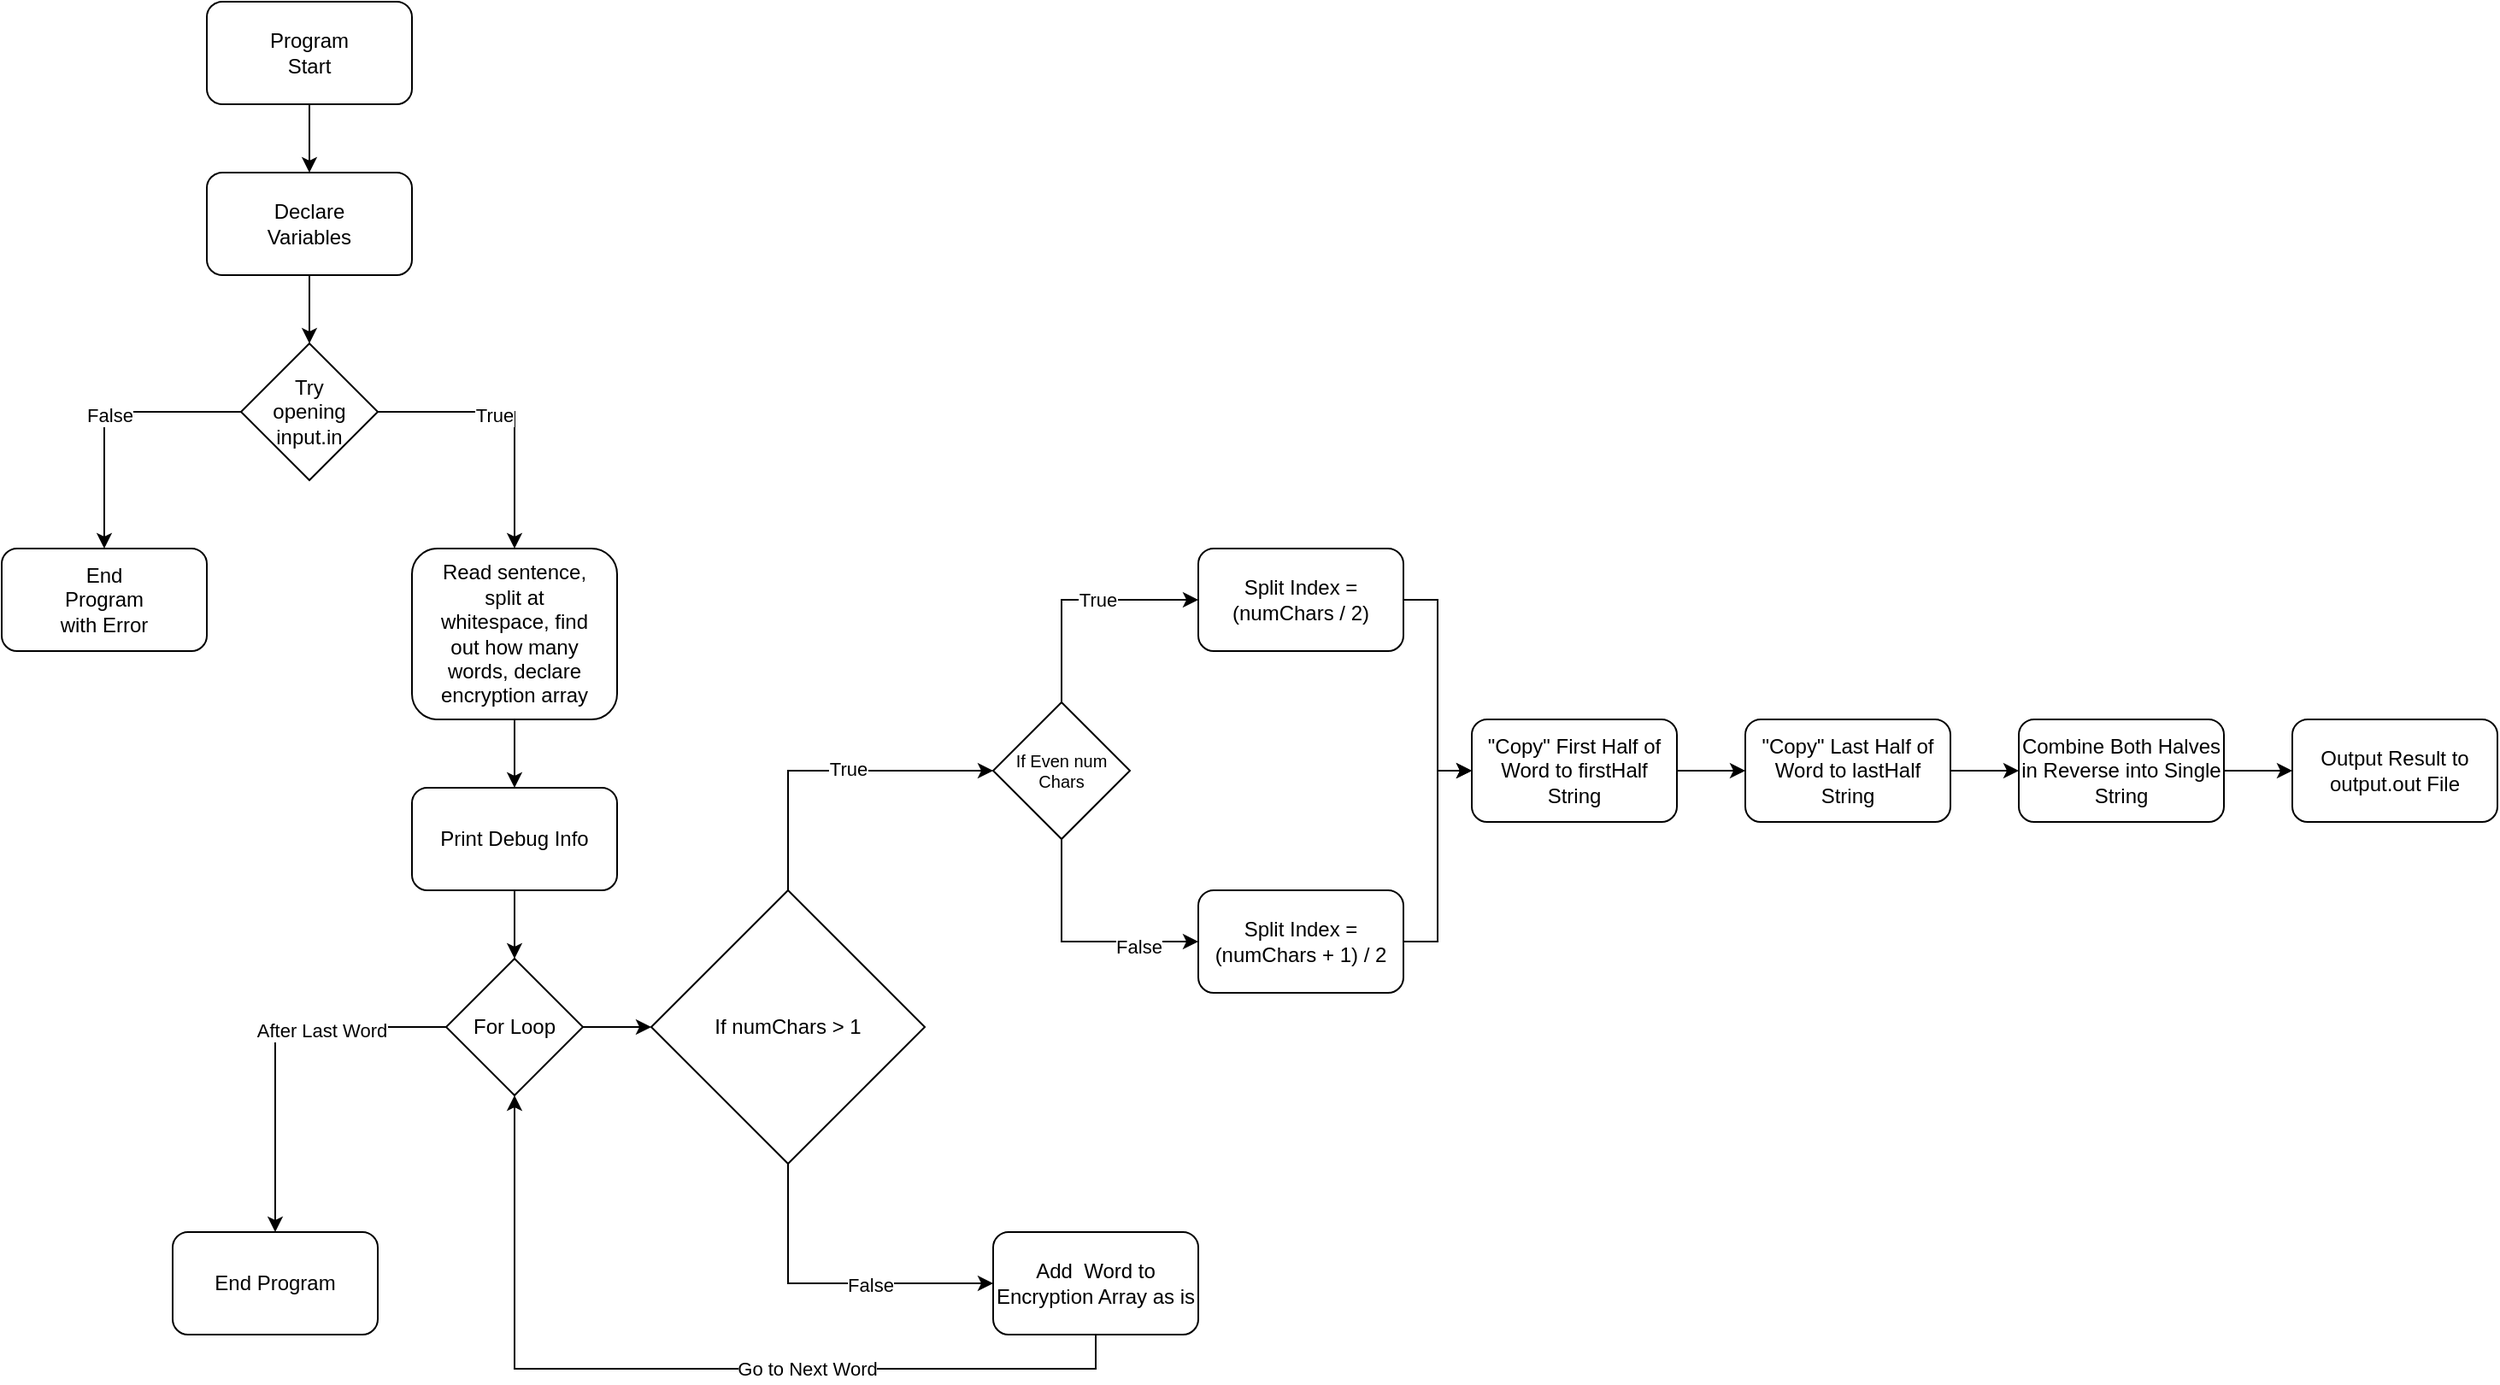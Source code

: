 <mxfile version="21.6.6" type="device">
  <diagram name="Page-1" id="mSCFi0lDtsztmZLMwQ90">
    <mxGraphModel dx="1366" dy="752" grid="1" gridSize="10" guides="1" tooltips="1" connect="1" arrows="1" fold="1" page="1" pageScale="1" pageWidth="850" pageHeight="1100" math="0" shadow="0">
      <root>
        <mxCell id="0" />
        <mxCell id="1" parent="0" />
        <mxCell id="OBE0YwQN6jxVk4rTIBQ9-4" style="edgeStyle=orthogonalEdgeStyle;rounded=0;orthogonalLoop=1;jettySize=auto;html=1;entryX=0.5;entryY=0;entryDx=0;entryDy=0;" edge="1" parent="1" source="OBE0YwQN6jxVk4rTIBQ9-1" target="OBE0YwQN6jxVk4rTIBQ9-3">
          <mxGeometry relative="1" as="geometry" />
        </mxCell>
        <mxCell id="OBE0YwQN6jxVk4rTIBQ9-1" value="" style="rounded=1;whiteSpace=wrap;html=1;" vertex="1" parent="1">
          <mxGeometry x="180" y="40" width="120" height="60" as="geometry" />
        </mxCell>
        <mxCell id="OBE0YwQN6jxVk4rTIBQ9-2" value="Program Start" style="text;html=1;strokeColor=none;fillColor=none;align=center;verticalAlign=middle;whiteSpace=wrap;rounded=0;" vertex="1" parent="1">
          <mxGeometry x="210" y="55" width="60" height="30" as="geometry" />
        </mxCell>
        <mxCell id="OBE0YwQN6jxVk4rTIBQ9-12" style="edgeStyle=orthogonalEdgeStyle;rounded=0;orthogonalLoop=1;jettySize=auto;html=1;entryX=0.5;entryY=0;entryDx=0;entryDy=0;" edge="1" parent="1" source="OBE0YwQN6jxVk4rTIBQ9-3" target="OBE0YwQN6jxVk4rTIBQ9-6">
          <mxGeometry relative="1" as="geometry" />
        </mxCell>
        <mxCell id="OBE0YwQN6jxVk4rTIBQ9-3" value="" style="rounded=1;whiteSpace=wrap;html=1;" vertex="1" parent="1">
          <mxGeometry x="180" y="140" width="120" height="60" as="geometry" />
        </mxCell>
        <mxCell id="OBE0YwQN6jxVk4rTIBQ9-5" value="Declare Variables" style="text;html=1;strokeColor=none;fillColor=none;align=center;verticalAlign=middle;whiteSpace=wrap;rounded=0;" vertex="1" parent="1">
          <mxGeometry x="210" y="155" width="60" height="30" as="geometry" />
        </mxCell>
        <mxCell id="OBE0YwQN6jxVk4rTIBQ9-10" style="edgeStyle=orthogonalEdgeStyle;rounded=0;orthogonalLoop=1;jettySize=auto;html=1;entryX=0.5;entryY=0;entryDx=0;entryDy=0;" edge="1" parent="1" source="OBE0YwQN6jxVk4rTIBQ9-6" target="OBE0YwQN6jxVk4rTIBQ9-8">
          <mxGeometry relative="1" as="geometry" />
        </mxCell>
        <mxCell id="OBE0YwQN6jxVk4rTIBQ9-13" value="False" style="edgeLabel;html=1;align=center;verticalAlign=middle;resizable=0;points=[];" vertex="1" connectable="0" parent="OBE0YwQN6jxVk4rTIBQ9-10">
          <mxGeometry x="-0.037" y="2" relative="1" as="geometry">
            <mxPoint as="offset" />
          </mxGeometry>
        </mxCell>
        <mxCell id="OBE0YwQN6jxVk4rTIBQ9-11" style="edgeStyle=orthogonalEdgeStyle;rounded=0;orthogonalLoop=1;jettySize=auto;html=1;entryX=0.5;entryY=0;entryDx=0;entryDy=0;" edge="1" parent="1" source="OBE0YwQN6jxVk4rTIBQ9-6" target="OBE0YwQN6jxVk4rTIBQ9-9">
          <mxGeometry relative="1" as="geometry" />
        </mxCell>
        <mxCell id="OBE0YwQN6jxVk4rTIBQ9-14" value="True" style="edgeLabel;html=1;align=center;verticalAlign=middle;resizable=0;points=[];" vertex="1" connectable="0" parent="OBE0YwQN6jxVk4rTIBQ9-11">
          <mxGeometry x="-0.15" y="-2" relative="1" as="geometry">
            <mxPoint as="offset" />
          </mxGeometry>
        </mxCell>
        <mxCell id="OBE0YwQN6jxVk4rTIBQ9-6" value="" style="rhombus;whiteSpace=wrap;html=1;" vertex="1" parent="1">
          <mxGeometry x="200" y="240" width="80" height="80" as="geometry" />
        </mxCell>
        <mxCell id="OBE0YwQN6jxVk4rTIBQ9-7" value="Try opening input.in" style="text;html=1;strokeColor=none;fillColor=none;align=center;verticalAlign=middle;whiteSpace=wrap;rounded=0;" vertex="1" parent="1">
          <mxGeometry x="210" y="265" width="60" height="30" as="geometry" />
        </mxCell>
        <mxCell id="OBE0YwQN6jxVk4rTIBQ9-8" value="" style="rounded=1;whiteSpace=wrap;html=1;" vertex="1" parent="1">
          <mxGeometry x="60" y="360" width="120" height="60" as="geometry" />
        </mxCell>
        <mxCell id="OBE0YwQN6jxVk4rTIBQ9-19" style="edgeStyle=orthogonalEdgeStyle;rounded=0;orthogonalLoop=1;jettySize=auto;html=1;entryX=0.5;entryY=0;entryDx=0;entryDy=0;" edge="1" parent="1" source="OBE0YwQN6jxVk4rTIBQ9-9" target="OBE0YwQN6jxVk4rTIBQ9-18">
          <mxGeometry relative="1" as="geometry" />
        </mxCell>
        <mxCell id="OBE0YwQN6jxVk4rTIBQ9-9" value="" style="rounded=1;whiteSpace=wrap;html=1;" vertex="1" parent="1">
          <mxGeometry x="300" y="360" width="120" height="100" as="geometry" />
        </mxCell>
        <mxCell id="OBE0YwQN6jxVk4rTIBQ9-15" value="End Program with Error" style="text;html=1;strokeColor=none;fillColor=none;align=center;verticalAlign=middle;whiteSpace=wrap;rounded=0;" vertex="1" parent="1">
          <mxGeometry x="90" y="375" width="60" height="30" as="geometry" />
        </mxCell>
        <mxCell id="OBE0YwQN6jxVk4rTIBQ9-17" value="Read sentence, split at whitespace, find out how many words, declare encryption array" style="text;html=1;strokeColor=none;fillColor=none;align=center;verticalAlign=middle;whiteSpace=wrap;rounded=0;" vertex="1" parent="1">
          <mxGeometry x="310" y="370" width="100" height="80" as="geometry" />
        </mxCell>
        <mxCell id="OBE0YwQN6jxVk4rTIBQ9-23" style="edgeStyle=orthogonalEdgeStyle;rounded=0;orthogonalLoop=1;jettySize=auto;html=1;entryX=0.5;entryY=0;entryDx=0;entryDy=0;" edge="1" parent="1" source="OBE0YwQN6jxVk4rTIBQ9-18" target="OBE0YwQN6jxVk4rTIBQ9-21">
          <mxGeometry relative="1" as="geometry" />
        </mxCell>
        <mxCell id="OBE0YwQN6jxVk4rTIBQ9-18" value="Print Debug Info" style="rounded=1;whiteSpace=wrap;html=1;" vertex="1" parent="1">
          <mxGeometry x="300" y="500" width="120" height="60" as="geometry" />
        </mxCell>
        <mxCell id="OBE0YwQN6jxVk4rTIBQ9-25" style="edgeStyle=orthogonalEdgeStyle;rounded=0;orthogonalLoop=1;jettySize=auto;html=1;entryX=0;entryY=0.5;entryDx=0;entryDy=0;" edge="1" parent="1" source="OBE0YwQN6jxVk4rTIBQ9-21" target="OBE0YwQN6jxVk4rTIBQ9-24">
          <mxGeometry relative="1" as="geometry" />
        </mxCell>
        <mxCell id="OBE0YwQN6jxVk4rTIBQ9-58" style="edgeStyle=orthogonalEdgeStyle;rounded=0;orthogonalLoop=1;jettySize=auto;html=1;entryX=0.5;entryY=0;entryDx=0;entryDy=0;" edge="1" parent="1" source="OBE0YwQN6jxVk4rTIBQ9-21" target="OBE0YwQN6jxVk4rTIBQ9-57">
          <mxGeometry relative="1" as="geometry" />
        </mxCell>
        <mxCell id="OBE0YwQN6jxVk4rTIBQ9-59" value="After Last Word" style="edgeLabel;html=1;align=center;verticalAlign=middle;resizable=0;points=[];" vertex="1" connectable="0" parent="OBE0YwQN6jxVk4rTIBQ9-58">
          <mxGeometry x="-0.331" y="2" relative="1" as="geometry">
            <mxPoint as="offset" />
          </mxGeometry>
        </mxCell>
        <mxCell id="OBE0YwQN6jxVk4rTIBQ9-21" value="For Loop" style="rhombus;whiteSpace=wrap;html=1;" vertex="1" parent="1">
          <mxGeometry x="320" y="600" width="80" height="80" as="geometry" />
        </mxCell>
        <mxCell id="OBE0YwQN6jxVk4rTIBQ9-28" style="edgeStyle=orthogonalEdgeStyle;rounded=0;orthogonalLoop=1;jettySize=auto;html=1;entryX=0;entryY=0.5;entryDx=0;entryDy=0;" edge="1" parent="1" source="OBE0YwQN6jxVk4rTIBQ9-24" target="OBE0YwQN6jxVk4rTIBQ9-27">
          <mxGeometry relative="1" as="geometry">
            <Array as="points">
              <mxPoint x="520" y="790" />
            </Array>
          </mxGeometry>
        </mxCell>
        <mxCell id="OBE0YwQN6jxVk4rTIBQ9-32" value="False" style="edgeLabel;html=1;align=center;verticalAlign=middle;resizable=0;points=[];" vertex="1" connectable="0" parent="OBE0YwQN6jxVk4rTIBQ9-28">
          <mxGeometry x="0.242" y="-1" relative="1" as="geometry">
            <mxPoint as="offset" />
          </mxGeometry>
        </mxCell>
        <mxCell id="OBE0YwQN6jxVk4rTIBQ9-30" style="edgeStyle=orthogonalEdgeStyle;rounded=0;orthogonalLoop=1;jettySize=auto;html=1;entryX=0;entryY=0.5;entryDx=0;entryDy=0;" edge="1" parent="1" source="OBE0YwQN6jxVk4rTIBQ9-24">
          <mxGeometry relative="1" as="geometry">
            <mxPoint x="640" y="490" as="targetPoint" />
            <Array as="points">
              <mxPoint x="520" y="490" />
            </Array>
          </mxGeometry>
        </mxCell>
        <mxCell id="OBE0YwQN6jxVk4rTIBQ9-35" value="True" style="edgeLabel;html=1;align=center;verticalAlign=middle;resizable=0;points=[];" vertex="1" connectable="0" parent="OBE0YwQN6jxVk4rTIBQ9-30">
          <mxGeometry x="0.105" y="1" relative="1" as="geometry">
            <mxPoint as="offset" />
          </mxGeometry>
        </mxCell>
        <mxCell id="OBE0YwQN6jxVk4rTIBQ9-24" value="If numChars &amp;gt; 1" style="rhombus;whiteSpace=wrap;html=1;" vertex="1" parent="1">
          <mxGeometry x="440" y="560" width="160" height="160" as="geometry" />
        </mxCell>
        <mxCell id="OBE0YwQN6jxVk4rTIBQ9-33" style="edgeStyle=orthogonalEdgeStyle;rounded=0;orthogonalLoop=1;jettySize=auto;html=1;entryX=0.5;entryY=1;entryDx=0;entryDy=0;" edge="1" parent="1" source="OBE0YwQN6jxVk4rTIBQ9-27" target="OBE0YwQN6jxVk4rTIBQ9-21">
          <mxGeometry relative="1" as="geometry">
            <Array as="points">
              <mxPoint x="700" y="840" />
              <mxPoint x="360" y="840" />
            </Array>
          </mxGeometry>
        </mxCell>
        <mxCell id="OBE0YwQN6jxVk4rTIBQ9-34" value="Go to Next Word" style="edgeLabel;html=1;align=center;verticalAlign=middle;resizable=0;points=[];" vertex="1" connectable="0" parent="OBE0YwQN6jxVk4rTIBQ9-33">
          <mxGeometry x="-0.273" relative="1" as="geometry">
            <mxPoint as="offset" />
          </mxGeometry>
        </mxCell>
        <mxCell id="OBE0YwQN6jxVk4rTIBQ9-27" value="Add&amp;nbsp; Word to Encryption Array as is" style="rounded=1;whiteSpace=wrap;html=1;" vertex="1" parent="1">
          <mxGeometry x="640" y="760" width="120" height="60" as="geometry" />
        </mxCell>
        <mxCell id="OBE0YwQN6jxVk4rTIBQ9-41" style="edgeStyle=orthogonalEdgeStyle;rounded=0;orthogonalLoop=1;jettySize=auto;html=1;entryX=0;entryY=0.5;entryDx=0;entryDy=0;" edge="1" parent="1" source="OBE0YwQN6jxVk4rTIBQ9-38" target="OBE0YwQN6jxVk4rTIBQ9-40">
          <mxGeometry relative="1" as="geometry">
            <Array as="points">
              <mxPoint x="680" y="590" />
            </Array>
          </mxGeometry>
        </mxCell>
        <mxCell id="OBE0YwQN6jxVk4rTIBQ9-44" value="False" style="edgeLabel;html=1;align=center;verticalAlign=middle;resizable=0;points=[];" vertex="1" connectable="0" parent="OBE0YwQN6jxVk4rTIBQ9-41">
          <mxGeometry x="0.5" y="-3" relative="1" as="geometry">
            <mxPoint as="offset" />
          </mxGeometry>
        </mxCell>
        <mxCell id="OBE0YwQN6jxVk4rTIBQ9-42" style="edgeStyle=orthogonalEdgeStyle;rounded=0;orthogonalLoop=1;jettySize=auto;html=1;entryX=0;entryY=0.5;entryDx=0;entryDy=0;" edge="1" parent="1" source="OBE0YwQN6jxVk4rTIBQ9-38" target="OBE0YwQN6jxVk4rTIBQ9-39">
          <mxGeometry relative="1" as="geometry">
            <Array as="points">
              <mxPoint x="680" y="390" />
            </Array>
          </mxGeometry>
        </mxCell>
        <mxCell id="OBE0YwQN6jxVk4rTIBQ9-43" value="True" style="edgeLabel;html=1;align=center;verticalAlign=middle;resizable=0;points=[];" vertex="1" connectable="0" parent="OBE0YwQN6jxVk4rTIBQ9-42">
          <mxGeometry x="0.157" relative="1" as="geometry">
            <mxPoint as="offset" />
          </mxGeometry>
        </mxCell>
        <mxCell id="OBE0YwQN6jxVk4rTIBQ9-38" value="If Even num Chars" style="rhombus;whiteSpace=wrap;html=1;fontSize=10;" vertex="1" parent="1">
          <mxGeometry x="640" y="450" width="80" height="80" as="geometry" />
        </mxCell>
        <mxCell id="OBE0YwQN6jxVk4rTIBQ9-48" style="edgeStyle=orthogonalEdgeStyle;rounded=0;orthogonalLoop=1;jettySize=auto;html=1;entryX=0;entryY=0.5;entryDx=0;entryDy=0;" edge="1" parent="1" source="OBE0YwQN6jxVk4rTIBQ9-39" target="OBE0YwQN6jxVk4rTIBQ9-45">
          <mxGeometry relative="1" as="geometry" />
        </mxCell>
        <mxCell id="OBE0YwQN6jxVk4rTIBQ9-39" value="Split Index = (numChars / 2)" style="rounded=1;whiteSpace=wrap;html=1;" vertex="1" parent="1">
          <mxGeometry x="760" y="360" width="120" height="60" as="geometry" />
        </mxCell>
        <mxCell id="OBE0YwQN6jxVk4rTIBQ9-46" style="edgeStyle=orthogonalEdgeStyle;rounded=0;orthogonalLoop=1;jettySize=auto;html=1;entryX=0;entryY=0.5;entryDx=0;entryDy=0;" edge="1" parent="1" source="OBE0YwQN6jxVk4rTIBQ9-40" target="OBE0YwQN6jxVk4rTIBQ9-45">
          <mxGeometry relative="1" as="geometry" />
        </mxCell>
        <mxCell id="OBE0YwQN6jxVk4rTIBQ9-40" value="Split Index = (numChars + 1) / 2" style="rounded=1;whiteSpace=wrap;html=1;" vertex="1" parent="1">
          <mxGeometry x="760" y="560" width="120" height="60" as="geometry" />
        </mxCell>
        <mxCell id="OBE0YwQN6jxVk4rTIBQ9-50" style="edgeStyle=orthogonalEdgeStyle;rounded=0;orthogonalLoop=1;jettySize=auto;html=1;entryX=0;entryY=0.5;entryDx=0;entryDy=0;" edge="1" parent="1" source="OBE0YwQN6jxVk4rTIBQ9-45" target="OBE0YwQN6jxVk4rTIBQ9-49">
          <mxGeometry relative="1" as="geometry" />
        </mxCell>
        <mxCell id="OBE0YwQN6jxVk4rTIBQ9-45" value="&quot;Copy&quot; First Half of Word to firstHalf String" style="rounded=1;whiteSpace=wrap;html=1;" vertex="1" parent="1">
          <mxGeometry x="920" y="460" width="120" height="60" as="geometry" />
        </mxCell>
        <mxCell id="OBE0YwQN6jxVk4rTIBQ9-52" style="edgeStyle=orthogonalEdgeStyle;rounded=0;orthogonalLoop=1;jettySize=auto;html=1;entryX=0;entryY=0.5;entryDx=0;entryDy=0;" edge="1" parent="1" source="OBE0YwQN6jxVk4rTIBQ9-49" target="OBE0YwQN6jxVk4rTIBQ9-51">
          <mxGeometry relative="1" as="geometry" />
        </mxCell>
        <mxCell id="OBE0YwQN6jxVk4rTIBQ9-49" value="&quot;Copy&quot; Last Half of Word to lastHalf String" style="rounded=1;whiteSpace=wrap;html=1;" vertex="1" parent="1">
          <mxGeometry x="1080" y="460" width="120" height="60" as="geometry" />
        </mxCell>
        <mxCell id="OBE0YwQN6jxVk4rTIBQ9-53" style="edgeStyle=orthogonalEdgeStyle;rounded=0;orthogonalLoop=1;jettySize=auto;html=1;" edge="1" parent="1" source="OBE0YwQN6jxVk4rTIBQ9-51" target="OBE0YwQN6jxVk4rTIBQ9-54">
          <mxGeometry relative="1" as="geometry">
            <mxPoint x="1400" y="490" as="targetPoint" />
          </mxGeometry>
        </mxCell>
        <mxCell id="OBE0YwQN6jxVk4rTIBQ9-51" value="Combine Both Halves in Reverse into Single String" style="rounded=1;whiteSpace=wrap;html=1;" vertex="1" parent="1">
          <mxGeometry x="1240" y="460" width="120" height="60" as="geometry" />
        </mxCell>
        <mxCell id="OBE0YwQN6jxVk4rTIBQ9-54" value="Output Result to output.out File" style="rounded=1;whiteSpace=wrap;html=1;" vertex="1" parent="1">
          <mxGeometry x="1400" y="460" width="120" height="60" as="geometry" />
        </mxCell>
        <mxCell id="OBE0YwQN6jxVk4rTIBQ9-57" value="End Program" style="rounded=1;whiteSpace=wrap;html=1;" vertex="1" parent="1">
          <mxGeometry x="160" y="760" width="120" height="60" as="geometry" />
        </mxCell>
      </root>
    </mxGraphModel>
  </diagram>
</mxfile>
